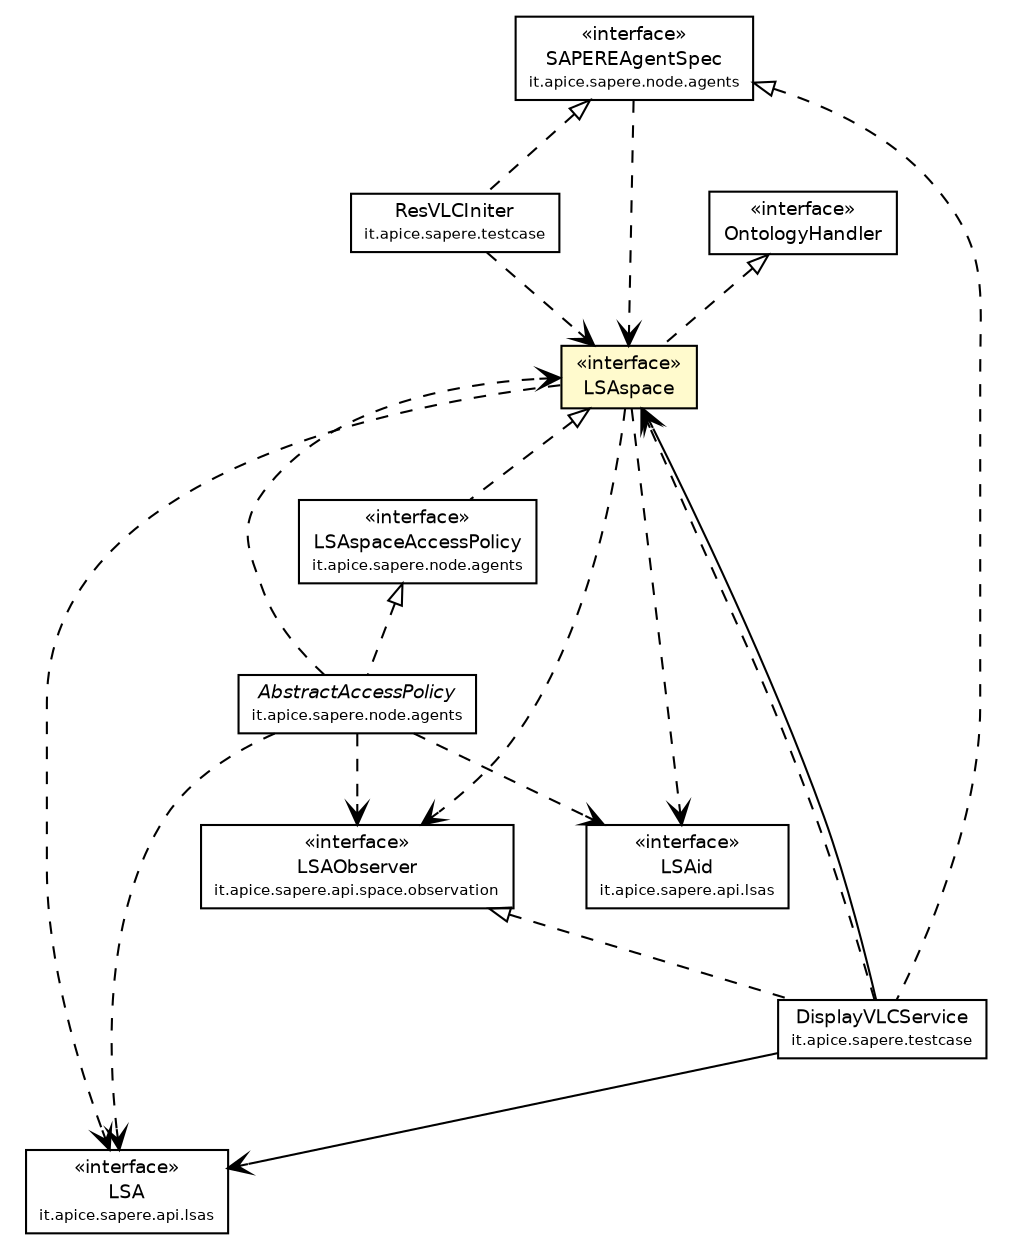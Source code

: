 #!/usr/local/bin/dot
#
# Class diagram 
# Generated by UmlGraph version 4.4 (http://www.spinellis.gr/sw/umlgraph)
#

digraph G {
	edge [fontname="Helvetica",fontsize=10,labelfontname="Helvetica",labelfontsize=10];
	node [fontname="Helvetica",fontsize=10,shape=plaintext];
	// it.apice.sapere.api.lsas.LSAid
	c33774 [label=<<table border="0" cellborder="1" cellspacing="0" cellpadding="2" port="p" href="../lsas/LSAid.html">
		<tr><td><table border="0" cellspacing="0" cellpadding="1">
			<tr><td> &laquo;interface&raquo; </td></tr>
			<tr><td> LSAid </td></tr>
			<tr><td><font point-size="7.0"> it.apice.sapere.api.lsas </font></td></tr>
		</table></td></tr>
		</table>>, fontname="Helvetica", fontcolor="black", fontsize=9.0];
	// it.apice.sapere.api.lsas.LSA
	c33775 [label=<<table border="0" cellborder="1" cellspacing="0" cellpadding="2" port="p" href="../lsas/LSA.html">
		<tr><td><table border="0" cellspacing="0" cellpadding="1">
			<tr><td> &laquo;interface&raquo; </td></tr>
			<tr><td> LSA </td></tr>
			<tr><td><font point-size="7.0"> it.apice.sapere.api.lsas </font></td></tr>
		</table></td></tr>
		</table>>, fontname="Helvetica", fontcolor="black", fontsize=9.0];
	// it.apice.sapere.api.space.OntologyHandler
	c33804 [label=<<table border="0" cellborder="1" cellspacing="0" cellpadding="2" port="p" href="./OntologyHandler.html">
		<tr><td><table border="0" cellspacing="0" cellpadding="1">
			<tr><td> &laquo;interface&raquo; </td></tr>
			<tr><td> OntologyHandler </td></tr>
		</table></td></tr>
		</table>>, fontname="Helvetica", fontcolor="black", fontsize=9.0];
	// it.apice.sapere.api.space.LSAspace
	c33805 [label=<<table border="0" cellborder="1" cellspacing="0" cellpadding="2" port="p" bgcolor="lemonChiffon" href="./LSAspace.html">
		<tr><td><table border="0" cellspacing="0" cellpadding="1">
			<tr><td> &laquo;interface&raquo; </td></tr>
			<tr><td> LSAspace </td></tr>
		</table></td></tr>
		</table>>, fontname="Helvetica", fontcolor="black", fontsize=9.0];
	// it.apice.sapere.api.space.observation.LSAObserver
	c33814 [label=<<table border="0" cellborder="1" cellspacing="0" cellpadding="2" port="p" href="./observation/LSAObserver.html">
		<tr><td><table border="0" cellspacing="0" cellpadding="1">
			<tr><td> &laquo;interface&raquo; </td></tr>
			<tr><td> LSAObserver </td></tr>
			<tr><td><font point-size="7.0"> it.apice.sapere.api.space.observation </font></td></tr>
		</table></td></tr>
		</table>>, fontname="Helvetica", fontcolor="black", fontsize=9.0];
	// it.apice.sapere.node.agents.SAPEREAgentSpec
	c33902 [label=<<table border="0" cellborder="1" cellspacing="0" cellpadding="2" port="p" href="../../node/agents/SAPEREAgentSpec.html">
		<tr><td><table border="0" cellspacing="0" cellpadding="1">
			<tr><td> &laquo;interface&raquo; </td></tr>
			<tr><td> SAPEREAgentSpec </td></tr>
			<tr><td><font point-size="7.0"> it.apice.sapere.node.agents </font></td></tr>
		</table></td></tr>
		</table>>, fontname="Helvetica", fontcolor="black", fontsize=9.0];
	// it.apice.sapere.node.agents.LSAspaceAccessPolicy
	c33906 [label=<<table border="0" cellborder="1" cellspacing="0" cellpadding="2" port="p" href="../../node/agents/LSAspaceAccessPolicy.html">
		<tr><td><table border="0" cellspacing="0" cellpadding="1">
			<tr><td> &laquo;interface&raquo; </td></tr>
			<tr><td> LSAspaceAccessPolicy </td></tr>
			<tr><td><font point-size="7.0"> it.apice.sapere.node.agents </font></td></tr>
		</table></td></tr>
		</table>>, fontname="Helvetica", fontcolor="black", fontsize=9.0];
	// it.apice.sapere.node.agents.AbstractAccessPolicy
	c33908 [label=<<table border="0" cellborder="1" cellspacing="0" cellpadding="2" port="p" href="../../node/agents/AbstractAccessPolicy.html">
		<tr><td><table border="0" cellspacing="0" cellpadding="1">
			<tr><td><font face="Helvetica-Oblique"> AbstractAccessPolicy </font></td></tr>
			<tr><td><font point-size="7.0"> it.apice.sapere.node.agents </font></td></tr>
		</table></td></tr>
		</table>>, fontname="Helvetica", fontcolor="black", fontsize=9.0];
	// it.apice.sapere.testcase.ResVLCIniter
	c33941 [label=<<table border="0" cellborder="1" cellspacing="0" cellpadding="2" port="p" href="../../testcase/ResVLCIniter.html">
		<tr><td><table border="0" cellspacing="0" cellpadding="1">
			<tr><td> ResVLCIniter </td></tr>
			<tr><td><font point-size="7.0"> it.apice.sapere.testcase </font></td></tr>
		</table></td></tr>
		</table>>, fontname="Helvetica", fontcolor="black", fontsize=9.0];
	// it.apice.sapere.testcase.DisplayVLCService
	c33942 [label=<<table border="0" cellborder="1" cellspacing="0" cellpadding="2" port="p" href="../../testcase/DisplayVLCService.html">
		<tr><td><table border="0" cellspacing="0" cellpadding="1">
			<tr><td> DisplayVLCService </td></tr>
			<tr><td><font point-size="7.0"> it.apice.sapere.testcase </font></td></tr>
		</table></td></tr>
		</table>>, fontname="Helvetica", fontcolor="black", fontsize=9.0];
	//it.apice.sapere.api.space.LSAspace implements it.apice.sapere.api.space.OntologyHandler
	c33804:p -> c33805:p [dir=back,arrowtail=empty,style=dashed];
	//it.apice.sapere.node.agents.LSAspaceAccessPolicy implements it.apice.sapere.api.space.LSAspace
	c33805:p -> c33906:p [dir=back,arrowtail=empty,style=dashed];
	//it.apice.sapere.node.agents.AbstractAccessPolicy implements it.apice.sapere.node.agents.LSAspaceAccessPolicy
	c33906:p -> c33908:p [dir=back,arrowtail=empty,style=dashed];
	//it.apice.sapere.testcase.ResVLCIniter implements it.apice.sapere.node.agents.SAPEREAgentSpec
	c33902:p -> c33941:p [dir=back,arrowtail=empty,style=dashed];
	//it.apice.sapere.testcase.DisplayVLCService implements it.apice.sapere.node.agents.SAPEREAgentSpec
	c33902:p -> c33942:p [dir=back,arrowtail=empty,style=dashed];
	//it.apice.sapere.testcase.DisplayVLCService implements it.apice.sapere.api.space.observation.LSAObserver
	c33814:p -> c33942:p [dir=back,arrowtail=empty,style=dashed];
	// it.apice.sapere.testcase.DisplayVLCService NAVASSOC it.apice.sapere.api.lsas.LSA
	c33942:p -> c33775:p [taillabel="", label="", headlabel="", fontname="Helvetica", fontcolor="black", fontsize=10.0, color="black", arrowhead=open];
	// it.apice.sapere.testcase.DisplayVLCService NAVASSOC it.apice.sapere.api.space.LSAspace
	c33942:p -> c33805:p [taillabel="", label="", headlabel="", fontname="Helvetica", fontcolor="black", fontsize=10.0, color="black", arrowhead=open];
	// it.apice.sapere.api.space.LSAspace DEPEND it.apice.sapere.api.lsas.LSAid
	c33805:p -> c33774:p [taillabel="", label="", headlabel="", fontname="Helvetica", fontcolor="black", fontsize=10.0, color="black", arrowhead=open, style=dashed];
	// it.apice.sapere.api.space.LSAspace DEPEND it.apice.sapere.api.lsas.LSA
	c33805:p -> c33775:p [taillabel="", label="", headlabel="", fontname="Helvetica", fontcolor="black", fontsize=10.0, color="black", arrowhead=open, style=dashed];
	// it.apice.sapere.api.space.LSAspace DEPEND it.apice.sapere.api.space.observation.LSAObserver
	c33805:p -> c33814:p [taillabel="", label="", headlabel="", fontname="Helvetica", fontcolor="black", fontsize=10.0, color="black", arrowhead=open, style=dashed];
	// it.apice.sapere.node.agents.SAPEREAgentSpec DEPEND it.apice.sapere.api.space.LSAspace
	c33902:p -> c33805:p [taillabel="", label="", headlabel="", fontname="Helvetica", fontcolor="black", fontsize=10.0, color="black", arrowhead=open, style=dashed];
	// it.apice.sapere.node.agents.AbstractAccessPolicy DEPEND it.apice.sapere.api.lsas.LSAid
	c33908:p -> c33774:p [taillabel="", label="", headlabel="", fontname="Helvetica", fontcolor="black", fontsize=10.0, color="black", arrowhead=open, style=dashed];
	// it.apice.sapere.node.agents.AbstractAccessPolicy DEPEND it.apice.sapere.api.lsas.LSA
	c33908:p -> c33775:p [taillabel="", label="", headlabel="", fontname="Helvetica", fontcolor="black", fontsize=10.0, color="black", arrowhead=open, style=dashed];
	// it.apice.sapere.node.agents.AbstractAccessPolicy DEPEND it.apice.sapere.api.space.LSAspace
	c33908:p -> c33805:p [taillabel="", label="", headlabel="", fontname="Helvetica", fontcolor="black", fontsize=10.0, color="black", arrowhead=open, style=dashed];
	// it.apice.sapere.node.agents.AbstractAccessPolicy DEPEND it.apice.sapere.api.space.observation.LSAObserver
	c33908:p -> c33814:p [taillabel="", label="", headlabel="", fontname="Helvetica", fontcolor="black", fontsize=10.0, color="black", arrowhead=open, style=dashed];
	// it.apice.sapere.testcase.ResVLCIniter DEPEND it.apice.sapere.api.space.LSAspace
	c33941:p -> c33805:p [taillabel="", label="", headlabel="", fontname="Helvetica", fontcolor="black", fontsize=10.0, color="black", arrowhead=open, style=dashed];
	// it.apice.sapere.testcase.DisplayVLCService DEPEND it.apice.sapere.api.space.LSAspace
	c33942:p -> c33805:p [taillabel="", label="", headlabel="", fontname="Helvetica", fontcolor="black", fontsize=10.0, color="black", arrowhead=open, style=dashed];
}

